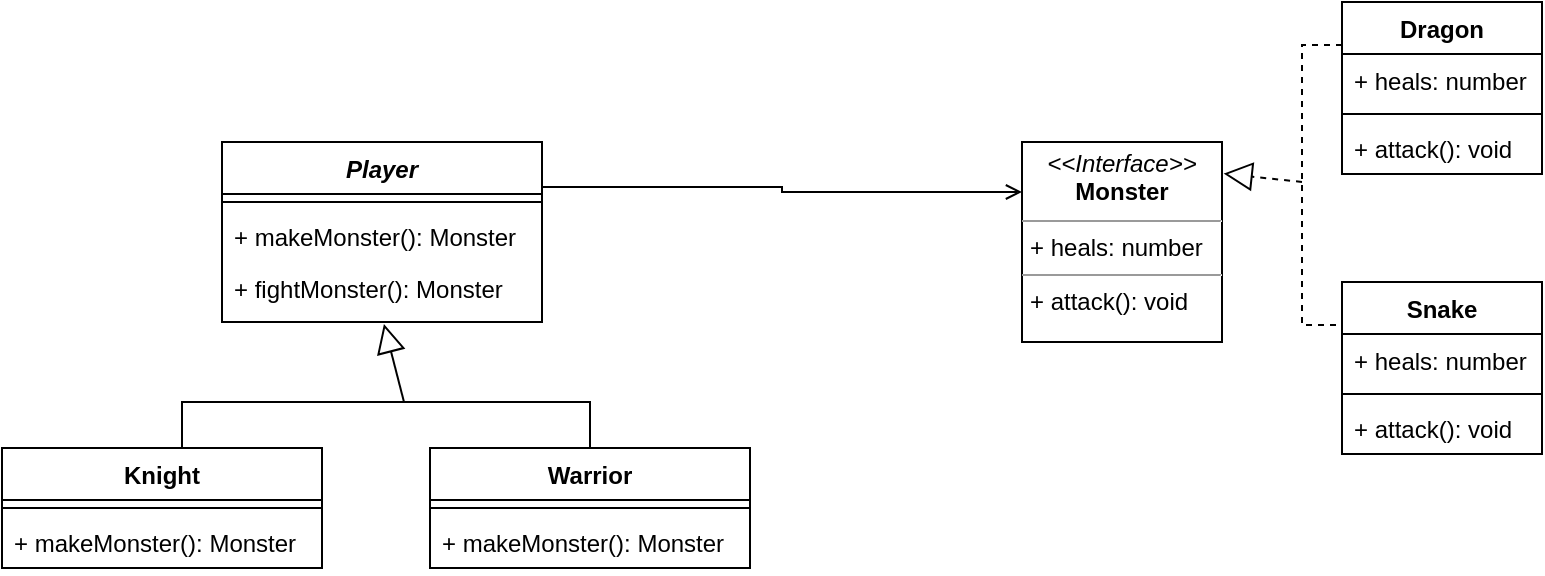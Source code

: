 <mxfile version="14.6.13" type="device"><diagram id="3VS2wkIsGQDhiSh-_Xf_" name="Страница 1"><mxGraphModel dx="1185" dy="685" grid="1" gridSize="10" guides="1" tooltips="1" connect="1" arrows="1" fold="1" page="1" pageScale="1" pageWidth="827" pageHeight="1169" math="0" shadow="0"><root><mxCell id="0"/><mxCell id="1" parent="0"/><mxCell id="E_riQOA9TcYF6F7FXer_-44" style="edgeStyle=orthogonalEdgeStyle;rounded=0;orthogonalLoop=1;jettySize=auto;html=1;exitX=0;exitY=0.25;exitDx=0;exitDy=0;entryX=0;entryY=0.25;entryDx=0;entryDy=0;endArrow=none;endFill=0;dashed=1;" edge="1" parent="1" source="E_riQOA9TcYF6F7FXer_-14" target="E_riQOA9TcYF6F7FXer_-18"><mxGeometry relative="1" as="geometry"><Array as="points"><mxPoint x="690" y="152"/><mxPoint x="690" y="292"/></Array></mxGeometry></mxCell><mxCell id="E_riQOA9TcYF6F7FXer_-14" value="Dragon" style="swimlane;fontStyle=1;align=center;verticalAlign=top;childLayout=stackLayout;horizontal=1;startSize=26;horizontalStack=0;resizeParent=1;resizeParentMax=0;resizeLast=0;collapsible=1;marginBottom=0;" vertex="1" parent="1"><mxGeometry x="710" y="130" width="100" height="86" as="geometry"/></mxCell><mxCell id="E_riQOA9TcYF6F7FXer_-15" value="+ heals: number" style="text;strokeColor=none;fillColor=none;align=left;verticalAlign=top;spacingLeft=4;spacingRight=4;overflow=hidden;rotatable=0;points=[[0,0.5],[1,0.5]];portConstraint=eastwest;" vertex="1" parent="E_riQOA9TcYF6F7FXer_-14"><mxGeometry y="26" width="100" height="26" as="geometry"/></mxCell><mxCell id="E_riQOA9TcYF6F7FXer_-16" value="" style="line;strokeWidth=1;fillColor=none;align=left;verticalAlign=middle;spacingTop=-1;spacingLeft=3;spacingRight=3;rotatable=0;labelPosition=right;points=[];portConstraint=eastwest;" vertex="1" parent="E_riQOA9TcYF6F7FXer_-14"><mxGeometry y="52" width="100" height="8" as="geometry"/></mxCell><mxCell id="E_riQOA9TcYF6F7FXer_-17" value="+ attack(): void" style="text;strokeColor=none;fillColor=none;align=left;verticalAlign=top;spacingLeft=4;spacingRight=4;overflow=hidden;rotatable=0;points=[[0,0.5],[1,0.5]];portConstraint=eastwest;" vertex="1" parent="E_riQOA9TcYF6F7FXer_-14"><mxGeometry y="60" width="100" height="26" as="geometry"/></mxCell><mxCell id="E_riQOA9TcYF6F7FXer_-18" value="Snake" style="swimlane;fontStyle=1;align=center;verticalAlign=top;childLayout=stackLayout;horizontal=1;startSize=26;horizontalStack=0;resizeParent=1;resizeParentMax=0;resizeLast=0;collapsible=1;marginBottom=0;" vertex="1" parent="1"><mxGeometry x="710" y="270" width="100" height="86" as="geometry"/></mxCell><mxCell id="E_riQOA9TcYF6F7FXer_-19" value="+ heals: number" style="text;strokeColor=none;fillColor=none;align=left;verticalAlign=top;spacingLeft=4;spacingRight=4;overflow=hidden;rotatable=0;points=[[0,0.5],[1,0.5]];portConstraint=eastwest;" vertex="1" parent="E_riQOA9TcYF6F7FXer_-18"><mxGeometry y="26" width="100" height="26" as="geometry"/></mxCell><mxCell id="E_riQOA9TcYF6F7FXer_-20" value="" style="line;strokeWidth=1;fillColor=none;align=left;verticalAlign=middle;spacingTop=-1;spacingLeft=3;spacingRight=3;rotatable=0;labelPosition=right;points=[];portConstraint=eastwest;" vertex="1" parent="E_riQOA9TcYF6F7FXer_-18"><mxGeometry y="52" width="100" height="8" as="geometry"/></mxCell><mxCell id="E_riQOA9TcYF6F7FXer_-21" value="+ attack(): void" style="text;strokeColor=none;fillColor=none;align=left;verticalAlign=top;spacingLeft=4;spacingRight=4;overflow=hidden;rotatable=0;points=[[0,0.5],[1,0.5]];portConstraint=eastwest;" vertex="1" parent="E_riQOA9TcYF6F7FXer_-18"><mxGeometry y="60" width="100" height="26" as="geometry"/></mxCell><mxCell id="E_riQOA9TcYF6F7FXer_-46" style="edgeStyle=orthogonalEdgeStyle;rounded=0;orthogonalLoop=1;jettySize=auto;html=1;exitX=1;exitY=0.25;exitDx=0;exitDy=0;entryX=0;entryY=0.25;entryDx=0;entryDy=0;endArrow=open;endFill=0;" edge="1" parent="1" source="E_riQOA9TcYF6F7FXer_-2" target="E_riQOA9TcYF6F7FXer_-28"><mxGeometry relative="1" as="geometry"/></mxCell><mxCell id="E_riQOA9TcYF6F7FXer_-2" value="Player" style="swimlane;fontStyle=3;align=center;verticalAlign=top;childLayout=stackLayout;horizontal=1;startSize=26;horizontalStack=0;resizeParent=1;resizeParentMax=0;resizeLast=0;collapsible=1;marginBottom=0;" vertex="1" parent="1"><mxGeometry x="150" y="200" width="160" height="90" as="geometry"/></mxCell><mxCell id="E_riQOA9TcYF6F7FXer_-3" value="" style="line;strokeWidth=1;fillColor=none;align=left;verticalAlign=middle;spacingTop=-1;spacingLeft=3;spacingRight=3;rotatable=0;labelPosition=right;points=[];portConstraint=eastwest;" vertex="1" parent="E_riQOA9TcYF6F7FXer_-2"><mxGeometry y="26" width="160" height="8" as="geometry"/></mxCell><mxCell id="E_riQOA9TcYF6F7FXer_-4" value="+ makeMonster(): Monster" style="text;strokeColor=none;fillColor=none;align=left;verticalAlign=top;spacingLeft=4;spacingRight=4;overflow=hidden;rotatable=0;points=[[0,0.5],[1,0.5]];portConstraint=eastwest;" vertex="1" parent="E_riQOA9TcYF6F7FXer_-2"><mxGeometry y="34" width="160" height="26" as="geometry"/></mxCell><mxCell id="E_riQOA9TcYF6F7FXer_-5" value="+ fightMonster(): Monster" style="text;strokeColor=none;fillColor=none;align=left;verticalAlign=top;spacingLeft=4;spacingRight=4;overflow=hidden;rotatable=0;points=[[0,0.5],[1,0.5]];portConstraint=eastwest;" vertex="1" parent="E_riQOA9TcYF6F7FXer_-2"><mxGeometry y="60" width="160" height="30" as="geometry"/></mxCell><mxCell id="E_riQOA9TcYF6F7FXer_-6" value="Warrior" style="swimlane;fontStyle=1;align=center;verticalAlign=top;childLayout=stackLayout;horizontal=1;startSize=26;horizontalStack=0;resizeParent=1;resizeParentMax=0;resizeLast=0;collapsible=1;marginBottom=0;" vertex="1" parent="1"><mxGeometry x="254" y="353" width="160" height="60" as="geometry"/></mxCell><mxCell id="E_riQOA9TcYF6F7FXer_-7" value="" style="line;strokeWidth=1;fillColor=none;align=left;verticalAlign=middle;spacingTop=-1;spacingLeft=3;spacingRight=3;rotatable=0;labelPosition=right;points=[];portConstraint=eastwest;" vertex="1" parent="E_riQOA9TcYF6F7FXer_-6"><mxGeometry y="26" width="160" height="8" as="geometry"/></mxCell><mxCell id="E_riQOA9TcYF6F7FXer_-8" value="+ makeMonster(): Monster" style="text;strokeColor=none;fillColor=none;align=left;verticalAlign=top;spacingLeft=4;spacingRight=4;overflow=hidden;rotatable=0;points=[[0,0.5],[1,0.5]];portConstraint=eastwest;" vertex="1" parent="E_riQOA9TcYF6F7FXer_-6"><mxGeometry y="34" width="160" height="26" as="geometry"/></mxCell><mxCell id="E_riQOA9TcYF6F7FXer_-38" style="edgeStyle=orthogonalEdgeStyle;rounded=0;orthogonalLoop=1;jettySize=auto;html=1;exitX=0.5;exitY=0;exitDx=0;exitDy=0;entryX=0.5;entryY=0;entryDx=0;entryDy=0;endArrow=none;endFill=0;" edge="1" parent="1" source="E_riQOA9TcYF6F7FXer_-9" target="E_riQOA9TcYF6F7FXer_-6"><mxGeometry relative="1" as="geometry"><Array as="points"><mxPoint x="130" y="330"/><mxPoint x="334" y="330"/></Array></mxGeometry></mxCell><mxCell id="E_riQOA9TcYF6F7FXer_-9" value="Knight" style="swimlane;fontStyle=1;align=center;verticalAlign=top;childLayout=stackLayout;horizontal=1;startSize=26;horizontalStack=0;resizeParent=1;resizeParentMax=0;resizeLast=0;collapsible=1;marginBottom=0;" vertex="1" parent="1"><mxGeometry x="40" y="353" width="160" height="60" as="geometry"/></mxCell><mxCell id="E_riQOA9TcYF6F7FXer_-10" value="" style="line;strokeWidth=1;fillColor=none;align=left;verticalAlign=middle;spacingTop=-1;spacingLeft=3;spacingRight=3;rotatable=0;labelPosition=right;points=[];portConstraint=eastwest;" vertex="1" parent="E_riQOA9TcYF6F7FXer_-9"><mxGeometry y="26" width="160" height="8" as="geometry"/></mxCell><mxCell id="E_riQOA9TcYF6F7FXer_-11" value="+ makeMonster(): Monster" style="text;strokeColor=none;fillColor=none;align=left;verticalAlign=top;spacingLeft=4;spacingRight=4;overflow=hidden;rotatable=0;points=[[0,0.5],[1,0.5]];portConstraint=eastwest;" vertex="1" parent="E_riQOA9TcYF6F7FXer_-9"><mxGeometry y="34" width="160" height="26" as="geometry"/></mxCell><mxCell id="E_riQOA9TcYF6F7FXer_-28" value="&lt;p style=&quot;margin: 0px ; margin-top: 4px ; text-align: center&quot;&gt;&lt;i&gt;&amp;lt;&amp;lt;Interface&amp;gt;&amp;gt;&lt;/i&gt;&lt;br&gt;&lt;b&gt;Monster&lt;/b&gt;&lt;/p&gt;&lt;hr size=&quot;1&quot;&gt;&lt;p style=&quot;margin: 0px ; margin-left: 4px&quot;&gt;+ heals: number&lt;/p&gt;&lt;hr size=&quot;1&quot;&gt;&lt;p style=&quot;margin: 0px ; margin-left: 4px&quot;&gt;+ attack(): void&lt;br&gt;&lt;/p&gt;" style="verticalAlign=top;align=left;overflow=fill;fontSize=12;fontFamily=Helvetica;html=1;" vertex="1" parent="1"><mxGeometry x="550" y="200" width="100" height="100" as="geometry"/></mxCell><mxCell id="E_riQOA9TcYF6F7FXer_-32" value="" style="endArrow=block;endFill=0;endSize=12;html=1;entryX=0.506;entryY=1.033;entryDx=0;entryDy=0;entryPerimeter=0;" edge="1" parent="1" target="E_riQOA9TcYF6F7FXer_-5"><mxGeometry width="160" relative="1" as="geometry"><mxPoint x="241" y="330" as="sourcePoint"/><mxPoint x="440" y="480" as="targetPoint"/></mxGeometry></mxCell><mxCell id="E_riQOA9TcYF6F7FXer_-45" value="" style="endArrow=block;dashed=1;endFill=0;endSize=12;html=1;entryX=1.008;entryY=0.158;entryDx=0;entryDy=0;entryPerimeter=0;" edge="1" parent="1" target="E_riQOA9TcYF6F7FXer_-28"><mxGeometry width="160" relative="1" as="geometry"><mxPoint x="690" y="220" as="sourcePoint"/><mxPoint x="580" y="250" as="targetPoint"/></mxGeometry></mxCell></root></mxGraphModel></diagram></mxfile>